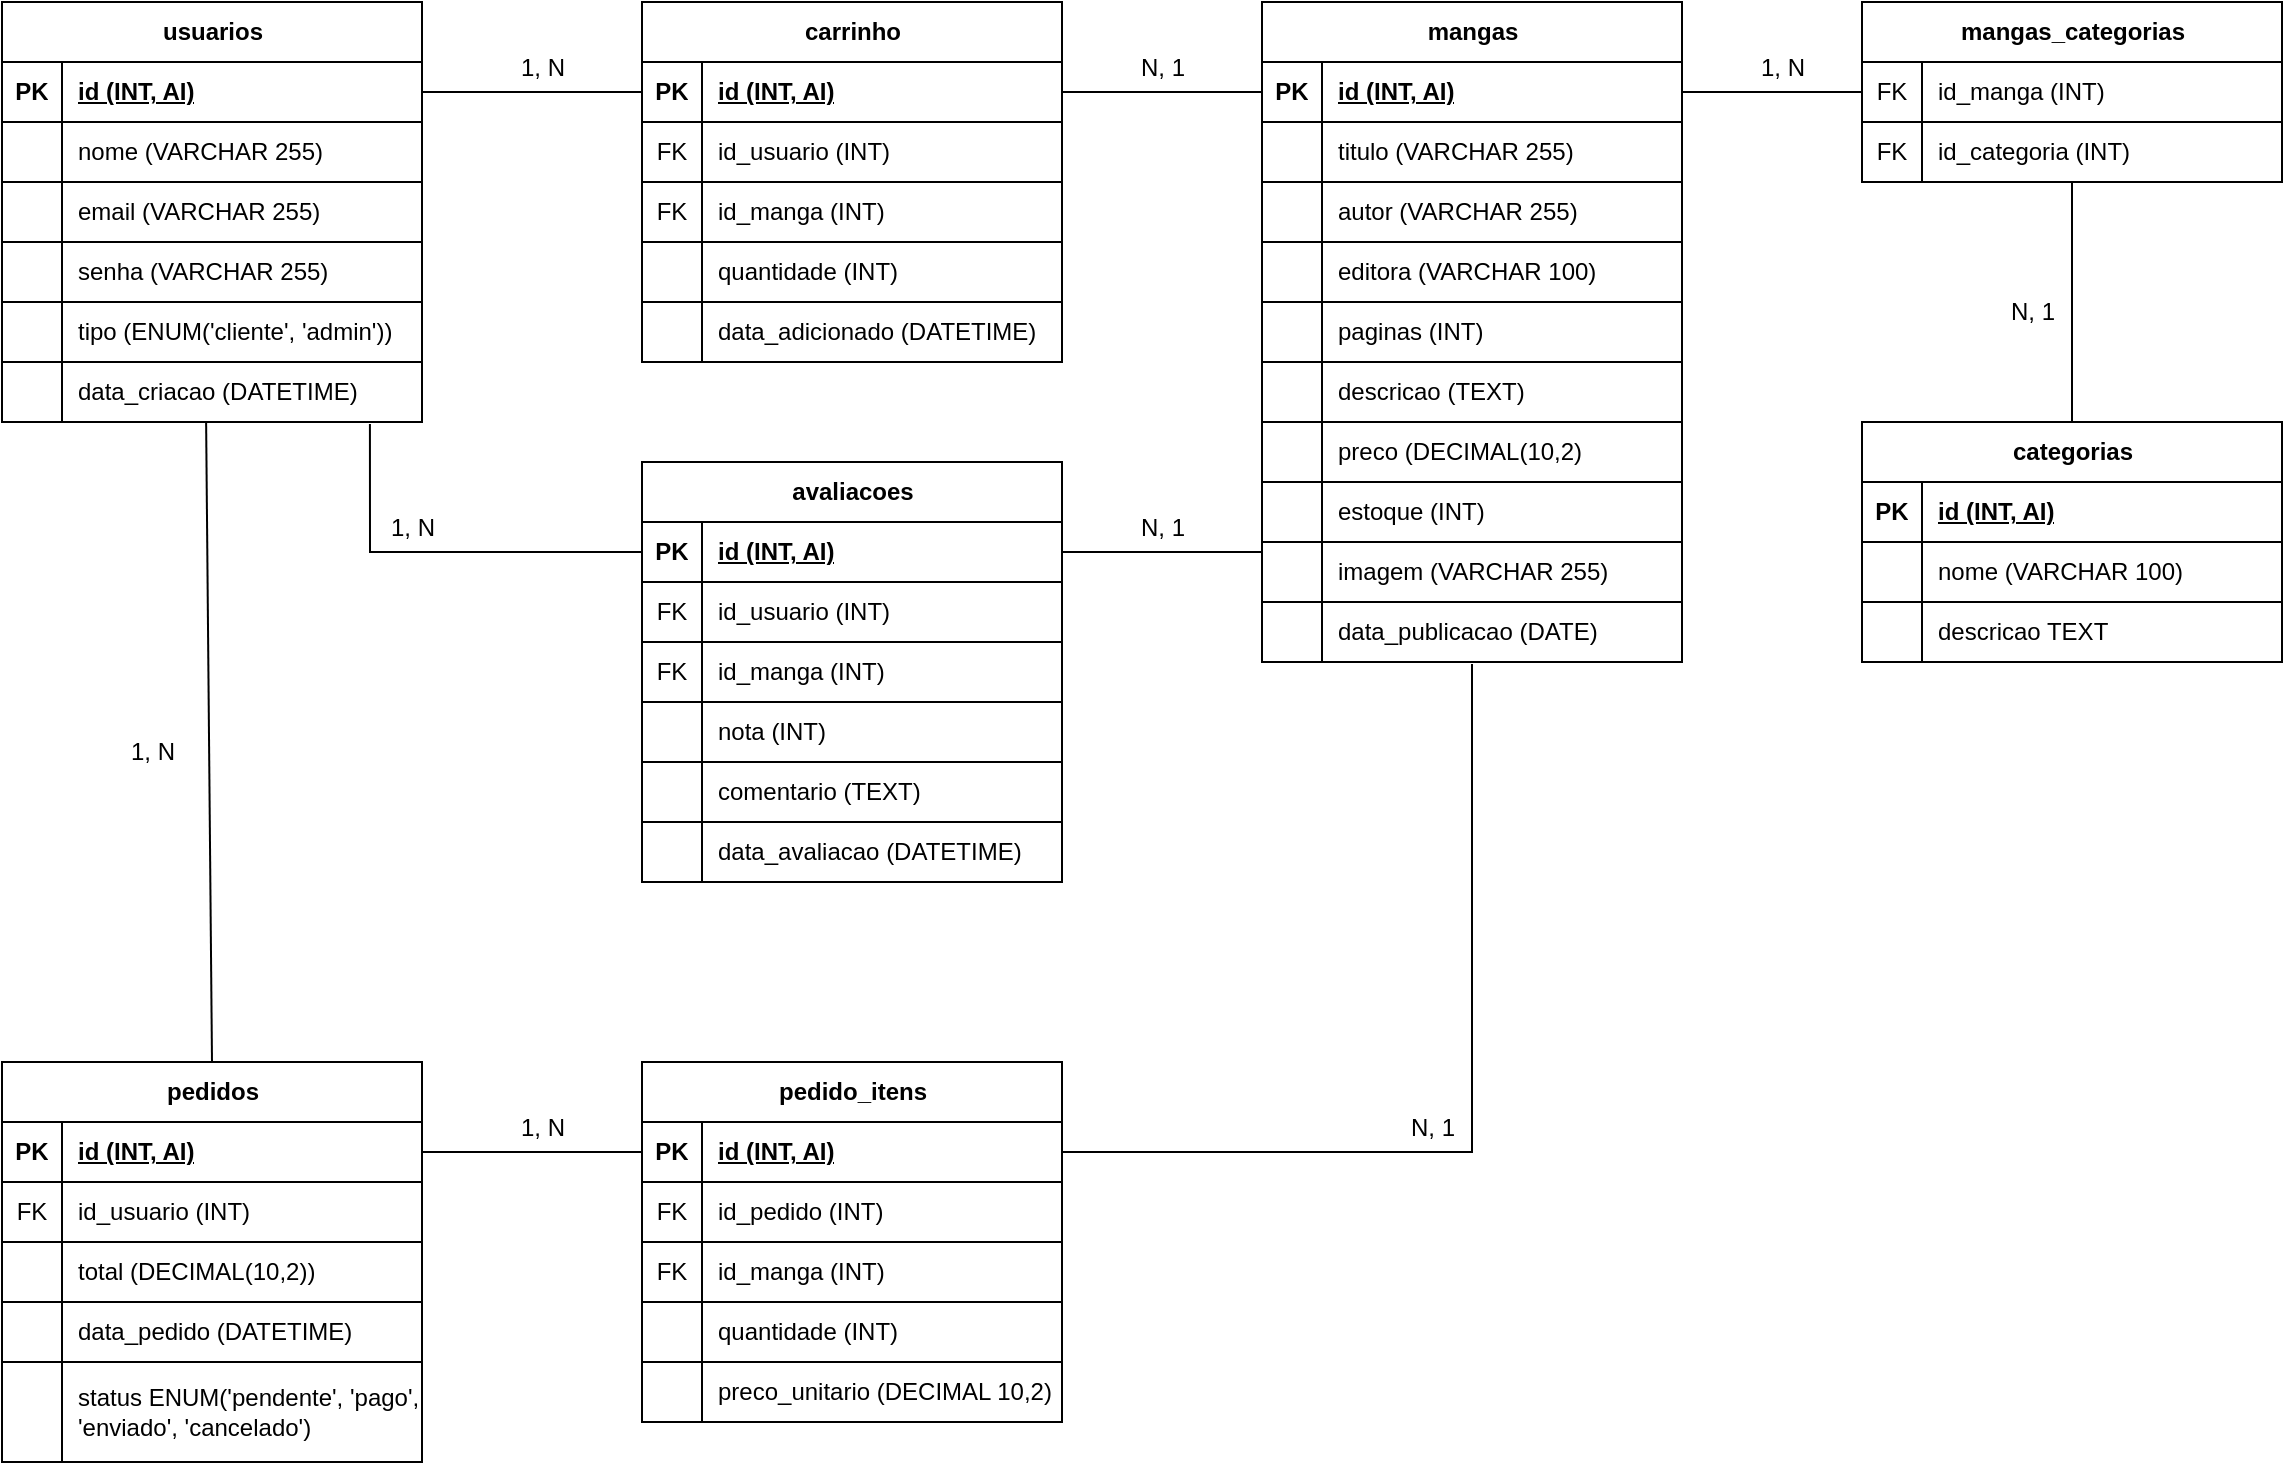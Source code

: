 <mxfile version="24.5.4" type="device">
  <diagram name="Página-1" id="VCzuLuCbFFRIWrmo0nE9">
    <mxGraphModel dx="1004" dy="1137" grid="1" gridSize="10" guides="1" tooltips="1" connect="1" arrows="1" fold="1" page="1" pageScale="1" pageWidth="827" pageHeight="1169" math="0" shadow="0">
      <root>
        <mxCell id="0" />
        <mxCell id="1" parent="0" />
        <mxCell id="wah_4Nqk9Om1n--Y-BlF-146" style="rounded=0;orthogonalLoop=1;jettySize=auto;html=1;exitX=1;exitY=0.5;exitDx=0;exitDy=0;entryX=0;entryY=0.5;entryDx=0;entryDy=0;strokeColor=default;endArrow=none;endFill=0;" edge="1" parent="1" source="wah_4Nqk9Om1n--Y-BlF-2" target="wah_4Nqk9Om1n--Y-BlF-53">
          <mxGeometry relative="1" as="geometry" />
        </mxCell>
        <mxCell id="wah_4Nqk9Om1n--Y-BlF-1" value="usuarios" style="shape=table;startSize=30;container=1;collapsible=1;childLayout=tableLayout;fixedRows=1;rowLines=1;fontStyle=1;align=center;resizeLast=1;html=1;columnLines=1;top=1;swimlaneLine=1;rounded=0;swimlaneFillColor=none;" vertex="1" parent="1">
          <mxGeometry x="50" y="110" width="210" height="210" as="geometry" />
        </mxCell>
        <mxCell id="wah_4Nqk9Om1n--Y-BlF-2" value="" style="shape=tableRow;horizontal=0;startSize=0;swimlaneHead=0;swimlaneBody=0;fillColor=none;collapsible=0;dropTarget=0;points=[[0,0.5],[1,0.5]];portConstraint=eastwest;top=0;left=0;right=0;bottom=1;" vertex="1" parent="wah_4Nqk9Om1n--Y-BlF-1">
          <mxGeometry y="30" width="210" height="30" as="geometry" />
        </mxCell>
        <mxCell id="wah_4Nqk9Om1n--Y-BlF-3" value="PK" style="shape=partialRectangle;connectable=0;fillColor=none;top=0;left=0;bottom=0;right=0;fontStyle=1;overflow=hidden;whiteSpace=wrap;html=1;" vertex="1" parent="wah_4Nqk9Om1n--Y-BlF-2">
          <mxGeometry width="30" height="30" as="geometry">
            <mxRectangle width="30" height="30" as="alternateBounds" />
          </mxGeometry>
        </mxCell>
        <mxCell id="wah_4Nqk9Om1n--Y-BlF-4" value="id (INT, AI)" style="shape=partialRectangle;connectable=0;fillColor=none;top=0;left=0;bottom=0;right=0;align=left;spacingLeft=6;fontStyle=5;overflow=hidden;whiteSpace=wrap;html=1;" vertex="1" parent="wah_4Nqk9Om1n--Y-BlF-2">
          <mxGeometry x="30" width="180" height="30" as="geometry">
            <mxRectangle width="180" height="30" as="alternateBounds" />
          </mxGeometry>
        </mxCell>
        <mxCell id="wah_4Nqk9Om1n--Y-BlF-5" value="" style="shape=tableRow;horizontal=0;startSize=0;swimlaneHead=0;swimlaneBody=0;fillColor=none;collapsible=0;dropTarget=0;points=[[0,0.5],[1,0.5]];portConstraint=eastwest;top=0;left=0;right=0;bottom=0;" vertex="1" parent="wah_4Nqk9Om1n--Y-BlF-1">
          <mxGeometry y="60" width="210" height="30" as="geometry" />
        </mxCell>
        <mxCell id="wah_4Nqk9Om1n--Y-BlF-6" value="" style="shape=partialRectangle;connectable=0;fillColor=none;top=0;left=0;bottom=0;right=0;editable=1;overflow=hidden;whiteSpace=wrap;html=1;" vertex="1" parent="wah_4Nqk9Om1n--Y-BlF-5">
          <mxGeometry width="30" height="30" as="geometry">
            <mxRectangle width="30" height="30" as="alternateBounds" />
          </mxGeometry>
        </mxCell>
        <mxCell id="wah_4Nqk9Om1n--Y-BlF-7" value="nome (VARCHAR 255)" style="shape=partialRectangle;connectable=0;fillColor=none;top=0;left=0;bottom=0;right=0;align=left;spacingLeft=6;overflow=hidden;whiteSpace=wrap;html=1;" vertex="1" parent="wah_4Nqk9Om1n--Y-BlF-5">
          <mxGeometry x="30" width="180" height="30" as="geometry">
            <mxRectangle width="180" height="30" as="alternateBounds" />
          </mxGeometry>
        </mxCell>
        <mxCell id="wah_4Nqk9Om1n--Y-BlF-8" value="" style="shape=tableRow;horizontal=0;startSize=0;swimlaneHead=0;swimlaneBody=0;fillColor=none;collapsible=0;dropTarget=0;points=[[0,0.5],[1,0.5]];portConstraint=eastwest;top=0;left=0;right=0;bottom=0;" vertex="1" parent="wah_4Nqk9Om1n--Y-BlF-1">
          <mxGeometry y="90" width="210" height="30" as="geometry" />
        </mxCell>
        <mxCell id="wah_4Nqk9Om1n--Y-BlF-9" value="" style="shape=partialRectangle;connectable=0;fillColor=none;top=0;left=0;bottom=0;right=0;editable=1;overflow=hidden;whiteSpace=wrap;html=1;" vertex="1" parent="wah_4Nqk9Om1n--Y-BlF-8">
          <mxGeometry width="30" height="30" as="geometry">
            <mxRectangle width="30" height="30" as="alternateBounds" />
          </mxGeometry>
        </mxCell>
        <mxCell id="wah_4Nqk9Om1n--Y-BlF-10" value="email (VARCHAR 255)" style="shape=partialRectangle;connectable=0;fillColor=none;top=0;left=0;bottom=0;right=0;align=left;spacingLeft=6;overflow=hidden;whiteSpace=wrap;html=1;" vertex="1" parent="wah_4Nqk9Om1n--Y-BlF-8">
          <mxGeometry x="30" width="180" height="30" as="geometry">
            <mxRectangle width="180" height="30" as="alternateBounds" />
          </mxGeometry>
        </mxCell>
        <mxCell id="wah_4Nqk9Om1n--Y-BlF-11" value="" style="shape=tableRow;horizontal=0;startSize=0;swimlaneHead=0;swimlaneBody=0;fillColor=none;collapsible=0;dropTarget=0;points=[[0,0.5],[1,0.5]];portConstraint=eastwest;top=0;left=0;right=0;bottom=0;" vertex="1" parent="wah_4Nqk9Om1n--Y-BlF-1">
          <mxGeometry y="120" width="210" height="30" as="geometry" />
        </mxCell>
        <mxCell id="wah_4Nqk9Om1n--Y-BlF-12" value="" style="shape=partialRectangle;connectable=0;fillColor=none;top=0;left=0;bottom=0;right=0;editable=1;overflow=hidden;whiteSpace=wrap;html=1;" vertex="1" parent="wah_4Nqk9Om1n--Y-BlF-11">
          <mxGeometry width="30" height="30" as="geometry">
            <mxRectangle width="30" height="30" as="alternateBounds" />
          </mxGeometry>
        </mxCell>
        <mxCell id="wah_4Nqk9Om1n--Y-BlF-13" value="senha (VARCHAR 255)" style="shape=partialRectangle;connectable=0;fillColor=none;top=0;left=0;bottom=0;right=0;align=left;spacingLeft=6;overflow=hidden;whiteSpace=wrap;html=1;" vertex="1" parent="wah_4Nqk9Om1n--Y-BlF-11">
          <mxGeometry x="30" width="180" height="30" as="geometry">
            <mxRectangle width="180" height="30" as="alternateBounds" />
          </mxGeometry>
        </mxCell>
        <mxCell id="wah_4Nqk9Om1n--Y-BlF-15" value="" style="shape=tableRow;horizontal=0;startSize=0;swimlaneHead=0;swimlaneBody=0;fillColor=none;collapsible=0;dropTarget=0;points=[[0,0.5],[1,0.5]];portConstraint=eastwest;top=0;left=0;right=0;bottom=0;" vertex="1" parent="wah_4Nqk9Om1n--Y-BlF-1">
          <mxGeometry y="150" width="210" height="30" as="geometry" />
        </mxCell>
        <mxCell id="wah_4Nqk9Om1n--Y-BlF-16" value="" style="shape=partialRectangle;connectable=0;fillColor=none;top=0;left=0;bottom=0;right=0;editable=1;overflow=hidden;whiteSpace=wrap;html=1;" vertex="1" parent="wah_4Nqk9Om1n--Y-BlF-15">
          <mxGeometry width="30" height="30" as="geometry">
            <mxRectangle width="30" height="30" as="alternateBounds" />
          </mxGeometry>
        </mxCell>
        <mxCell id="wah_4Nqk9Om1n--Y-BlF-17" value="tipo (ENUM(&#39;cliente&#39;, &#39;admin&#39;))" style="shape=partialRectangle;connectable=0;fillColor=none;top=0;left=0;bottom=0;right=0;align=left;spacingLeft=6;overflow=hidden;whiteSpace=wrap;html=1;" vertex="1" parent="wah_4Nqk9Om1n--Y-BlF-15">
          <mxGeometry x="30" width="180" height="30" as="geometry">
            <mxRectangle width="180" height="30" as="alternateBounds" />
          </mxGeometry>
        </mxCell>
        <mxCell id="wah_4Nqk9Om1n--Y-BlF-18" value="" style="shape=tableRow;horizontal=0;startSize=0;swimlaneHead=0;swimlaneBody=0;fillColor=none;collapsible=0;dropTarget=0;points=[[0,0.5],[1,0.5]];portConstraint=eastwest;top=0;left=0;right=0;bottom=0;" vertex="1" parent="wah_4Nqk9Om1n--Y-BlF-1">
          <mxGeometry y="180" width="210" height="30" as="geometry" />
        </mxCell>
        <mxCell id="wah_4Nqk9Om1n--Y-BlF-19" value="" style="shape=partialRectangle;connectable=0;fillColor=none;top=0;left=0;bottom=0;right=0;editable=1;overflow=hidden;whiteSpace=wrap;html=1;" vertex="1" parent="wah_4Nqk9Om1n--Y-BlF-18">
          <mxGeometry width="30" height="30" as="geometry">
            <mxRectangle width="30" height="30" as="alternateBounds" />
          </mxGeometry>
        </mxCell>
        <mxCell id="wah_4Nqk9Om1n--Y-BlF-20" value="data_criacao (DATETIME)" style="shape=partialRectangle;connectable=0;fillColor=none;top=0;left=0;bottom=0;right=0;align=left;spacingLeft=6;overflow=hidden;whiteSpace=wrap;html=1;" vertex="1" parent="wah_4Nqk9Om1n--Y-BlF-18">
          <mxGeometry x="30" width="180" height="30" as="geometry">
            <mxRectangle width="180" height="30" as="alternateBounds" />
          </mxGeometry>
        </mxCell>
        <mxCell id="wah_4Nqk9Om1n--Y-BlF-21" value="mangas" style="shape=table;startSize=30;container=1;collapsible=1;childLayout=tableLayout;fixedRows=1;rowLines=1;fontStyle=1;align=center;resizeLast=1;html=1;columnLines=1;top=1;swimlaneLine=1;rounded=0;" vertex="1" parent="1">
          <mxGeometry x="680" y="110" width="210" height="330" as="geometry" />
        </mxCell>
        <mxCell id="wah_4Nqk9Om1n--Y-BlF-22" value="" style="shape=tableRow;horizontal=0;startSize=0;swimlaneHead=0;swimlaneBody=0;fillColor=none;collapsible=0;dropTarget=0;points=[[0,0.5],[1,0.5]];portConstraint=eastwest;top=0;left=0;right=0;bottom=1;" vertex="1" parent="wah_4Nqk9Om1n--Y-BlF-21">
          <mxGeometry y="30" width="210" height="30" as="geometry" />
        </mxCell>
        <mxCell id="wah_4Nqk9Om1n--Y-BlF-23" value="PK" style="shape=partialRectangle;connectable=0;fillColor=none;top=0;left=0;bottom=0;right=0;fontStyle=1;overflow=hidden;whiteSpace=wrap;html=1;" vertex="1" parent="wah_4Nqk9Om1n--Y-BlF-22">
          <mxGeometry width="30" height="30" as="geometry">
            <mxRectangle width="30" height="30" as="alternateBounds" />
          </mxGeometry>
        </mxCell>
        <mxCell id="wah_4Nqk9Om1n--Y-BlF-24" value="id (INT, AI)" style="shape=partialRectangle;connectable=0;fillColor=none;top=0;left=0;bottom=0;right=0;align=left;spacingLeft=6;fontStyle=5;overflow=hidden;whiteSpace=wrap;html=1;" vertex="1" parent="wah_4Nqk9Om1n--Y-BlF-22">
          <mxGeometry x="30" width="180" height="30" as="geometry">
            <mxRectangle width="180" height="30" as="alternateBounds" />
          </mxGeometry>
        </mxCell>
        <mxCell id="wah_4Nqk9Om1n--Y-BlF-25" value="" style="shape=tableRow;horizontal=0;startSize=0;swimlaneHead=0;swimlaneBody=0;fillColor=none;collapsible=0;dropTarget=0;points=[[0,0.5],[1,0.5]];portConstraint=eastwest;top=0;left=0;right=0;bottom=0;" vertex="1" parent="wah_4Nqk9Om1n--Y-BlF-21">
          <mxGeometry y="60" width="210" height="30" as="geometry" />
        </mxCell>
        <mxCell id="wah_4Nqk9Om1n--Y-BlF-26" value="" style="shape=partialRectangle;connectable=0;fillColor=none;top=0;left=0;bottom=0;right=0;editable=1;overflow=hidden;whiteSpace=wrap;html=1;" vertex="1" parent="wah_4Nqk9Om1n--Y-BlF-25">
          <mxGeometry width="30" height="30" as="geometry">
            <mxRectangle width="30" height="30" as="alternateBounds" />
          </mxGeometry>
        </mxCell>
        <mxCell id="wah_4Nqk9Om1n--Y-BlF-27" value="titulo (VARCHAR 255)" style="shape=partialRectangle;connectable=0;fillColor=none;top=0;left=0;bottom=0;right=0;align=left;spacingLeft=6;overflow=hidden;whiteSpace=wrap;html=1;" vertex="1" parent="wah_4Nqk9Om1n--Y-BlF-25">
          <mxGeometry x="30" width="180" height="30" as="geometry">
            <mxRectangle width="180" height="30" as="alternateBounds" />
          </mxGeometry>
        </mxCell>
        <mxCell id="wah_4Nqk9Om1n--Y-BlF-28" value="" style="shape=tableRow;horizontal=0;startSize=0;swimlaneHead=0;swimlaneBody=0;fillColor=none;collapsible=0;dropTarget=0;points=[[0,0.5],[1,0.5]];portConstraint=eastwest;top=0;left=0;right=0;bottom=0;" vertex="1" parent="wah_4Nqk9Om1n--Y-BlF-21">
          <mxGeometry y="90" width="210" height="30" as="geometry" />
        </mxCell>
        <mxCell id="wah_4Nqk9Om1n--Y-BlF-29" value="" style="shape=partialRectangle;connectable=0;fillColor=none;top=0;left=0;bottom=0;right=0;editable=1;overflow=hidden;whiteSpace=wrap;html=1;" vertex="1" parent="wah_4Nqk9Om1n--Y-BlF-28">
          <mxGeometry width="30" height="30" as="geometry">
            <mxRectangle width="30" height="30" as="alternateBounds" />
          </mxGeometry>
        </mxCell>
        <mxCell id="wah_4Nqk9Om1n--Y-BlF-30" value="autor (VARCHAR 255)" style="shape=partialRectangle;connectable=0;fillColor=none;top=0;left=0;bottom=0;right=0;align=left;spacingLeft=6;overflow=hidden;whiteSpace=wrap;html=1;" vertex="1" parent="wah_4Nqk9Om1n--Y-BlF-28">
          <mxGeometry x="30" width="180" height="30" as="geometry">
            <mxRectangle width="180" height="30" as="alternateBounds" />
          </mxGeometry>
        </mxCell>
        <mxCell id="wah_4Nqk9Om1n--Y-BlF-31" value="" style="shape=tableRow;horizontal=0;startSize=0;swimlaneHead=0;swimlaneBody=0;fillColor=none;collapsible=0;dropTarget=0;points=[[0,0.5],[1,0.5]];portConstraint=eastwest;top=0;left=0;right=0;bottom=0;" vertex="1" parent="wah_4Nqk9Om1n--Y-BlF-21">
          <mxGeometry y="120" width="210" height="30" as="geometry" />
        </mxCell>
        <mxCell id="wah_4Nqk9Om1n--Y-BlF-32" value="" style="shape=partialRectangle;connectable=0;fillColor=none;top=0;left=0;bottom=0;right=0;editable=1;overflow=hidden;whiteSpace=wrap;html=1;" vertex="1" parent="wah_4Nqk9Om1n--Y-BlF-31">
          <mxGeometry width="30" height="30" as="geometry">
            <mxRectangle width="30" height="30" as="alternateBounds" />
          </mxGeometry>
        </mxCell>
        <mxCell id="wah_4Nqk9Om1n--Y-BlF-33" value="editora (VARCHAR 100)" style="shape=partialRectangle;connectable=0;fillColor=none;top=0;left=0;bottom=0;right=0;align=left;spacingLeft=6;overflow=hidden;whiteSpace=wrap;html=1;" vertex="1" parent="wah_4Nqk9Om1n--Y-BlF-31">
          <mxGeometry x="30" width="180" height="30" as="geometry">
            <mxRectangle width="180" height="30" as="alternateBounds" />
          </mxGeometry>
        </mxCell>
        <mxCell id="wah_4Nqk9Om1n--Y-BlF-49" value="" style="shape=tableRow;horizontal=0;startSize=0;swimlaneHead=0;swimlaneBody=0;fillColor=none;collapsible=0;dropTarget=0;points=[[0,0.5],[1,0.5]];portConstraint=eastwest;top=0;left=0;right=0;bottom=0;" vertex="1" parent="wah_4Nqk9Om1n--Y-BlF-21">
          <mxGeometry y="150" width="210" height="30" as="geometry" />
        </mxCell>
        <mxCell id="wah_4Nqk9Om1n--Y-BlF-50" value="" style="shape=partialRectangle;connectable=0;fillColor=none;top=0;left=0;bottom=0;right=0;editable=1;overflow=hidden;whiteSpace=wrap;html=1;" vertex="1" parent="wah_4Nqk9Om1n--Y-BlF-49">
          <mxGeometry width="30" height="30" as="geometry">
            <mxRectangle width="30" height="30" as="alternateBounds" />
          </mxGeometry>
        </mxCell>
        <mxCell id="wah_4Nqk9Om1n--Y-BlF-51" value="paginas (INT)" style="shape=partialRectangle;connectable=0;fillColor=none;top=0;left=0;bottom=0;right=0;align=left;spacingLeft=6;overflow=hidden;whiteSpace=wrap;html=1;" vertex="1" parent="wah_4Nqk9Om1n--Y-BlF-49">
          <mxGeometry x="30" width="180" height="30" as="geometry">
            <mxRectangle width="180" height="30" as="alternateBounds" />
          </mxGeometry>
        </mxCell>
        <mxCell id="wah_4Nqk9Om1n--Y-BlF-34" value="" style="shape=tableRow;horizontal=0;startSize=0;swimlaneHead=0;swimlaneBody=0;fillColor=none;collapsible=0;dropTarget=0;points=[[0,0.5],[1,0.5]];portConstraint=eastwest;top=0;left=0;right=0;bottom=0;" vertex="1" parent="wah_4Nqk9Om1n--Y-BlF-21">
          <mxGeometry y="180" width="210" height="30" as="geometry" />
        </mxCell>
        <mxCell id="wah_4Nqk9Om1n--Y-BlF-35" value="" style="shape=partialRectangle;connectable=0;fillColor=none;top=0;left=0;bottom=0;right=0;editable=1;overflow=hidden;whiteSpace=wrap;html=1;" vertex="1" parent="wah_4Nqk9Om1n--Y-BlF-34">
          <mxGeometry width="30" height="30" as="geometry">
            <mxRectangle width="30" height="30" as="alternateBounds" />
          </mxGeometry>
        </mxCell>
        <mxCell id="wah_4Nqk9Om1n--Y-BlF-36" value="descricao (TEXT)" style="shape=partialRectangle;connectable=0;fillColor=none;top=0;left=0;bottom=0;right=0;align=left;spacingLeft=6;overflow=hidden;whiteSpace=wrap;html=1;" vertex="1" parent="wah_4Nqk9Om1n--Y-BlF-34">
          <mxGeometry x="30" width="180" height="30" as="geometry">
            <mxRectangle width="180" height="30" as="alternateBounds" />
          </mxGeometry>
        </mxCell>
        <mxCell id="wah_4Nqk9Om1n--Y-BlF-37" value="" style="shape=tableRow;horizontal=0;startSize=0;swimlaneHead=0;swimlaneBody=0;fillColor=none;collapsible=0;dropTarget=0;points=[[0,0.5],[1,0.5]];portConstraint=eastwest;top=0;left=0;right=0;bottom=0;" vertex="1" parent="wah_4Nqk9Om1n--Y-BlF-21">
          <mxGeometry y="210" width="210" height="30" as="geometry" />
        </mxCell>
        <mxCell id="wah_4Nqk9Om1n--Y-BlF-38" value="" style="shape=partialRectangle;connectable=0;fillColor=none;top=0;left=0;bottom=0;right=0;editable=1;overflow=hidden;whiteSpace=wrap;html=1;" vertex="1" parent="wah_4Nqk9Om1n--Y-BlF-37">
          <mxGeometry width="30" height="30" as="geometry">
            <mxRectangle width="30" height="30" as="alternateBounds" />
          </mxGeometry>
        </mxCell>
        <mxCell id="wah_4Nqk9Om1n--Y-BlF-39" value="preco (DECIMAL(10,2)" style="shape=partialRectangle;connectable=0;fillColor=none;top=0;left=0;bottom=0;right=0;align=left;spacingLeft=6;overflow=hidden;whiteSpace=wrap;html=1;" vertex="1" parent="wah_4Nqk9Om1n--Y-BlF-37">
          <mxGeometry x="30" width="180" height="30" as="geometry">
            <mxRectangle width="180" height="30" as="alternateBounds" />
          </mxGeometry>
        </mxCell>
        <mxCell id="wah_4Nqk9Om1n--Y-BlF-40" value="" style="shape=tableRow;horizontal=0;startSize=0;swimlaneHead=0;swimlaneBody=0;fillColor=none;collapsible=0;dropTarget=0;points=[[0,0.5],[1,0.5]];portConstraint=eastwest;top=0;left=0;right=0;bottom=0;" vertex="1" parent="wah_4Nqk9Om1n--Y-BlF-21">
          <mxGeometry y="240" width="210" height="30" as="geometry" />
        </mxCell>
        <mxCell id="wah_4Nqk9Om1n--Y-BlF-41" value="" style="shape=partialRectangle;connectable=0;fillColor=none;top=0;left=0;bottom=0;right=0;editable=1;overflow=hidden;whiteSpace=wrap;html=1;" vertex="1" parent="wah_4Nqk9Om1n--Y-BlF-40">
          <mxGeometry width="30" height="30" as="geometry">
            <mxRectangle width="30" height="30" as="alternateBounds" />
          </mxGeometry>
        </mxCell>
        <mxCell id="wah_4Nqk9Om1n--Y-BlF-42" value="estoque (INT)" style="shape=partialRectangle;connectable=0;fillColor=none;top=0;left=0;bottom=0;right=0;align=left;spacingLeft=6;overflow=hidden;whiteSpace=wrap;html=1;" vertex="1" parent="wah_4Nqk9Om1n--Y-BlF-40">
          <mxGeometry x="30" width="180" height="30" as="geometry">
            <mxRectangle width="180" height="30" as="alternateBounds" />
          </mxGeometry>
        </mxCell>
        <mxCell id="wah_4Nqk9Om1n--Y-BlF-43" value="" style="shape=tableRow;horizontal=0;startSize=0;swimlaneHead=0;swimlaneBody=0;fillColor=none;collapsible=0;dropTarget=0;points=[[0,0.5],[1,0.5]];portConstraint=eastwest;top=0;left=0;right=0;bottom=0;" vertex="1" parent="wah_4Nqk9Om1n--Y-BlF-21">
          <mxGeometry y="270" width="210" height="30" as="geometry" />
        </mxCell>
        <mxCell id="wah_4Nqk9Om1n--Y-BlF-44" value="" style="shape=partialRectangle;connectable=0;fillColor=none;top=0;left=0;bottom=0;right=0;editable=1;overflow=hidden;whiteSpace=wrap;html=1;" vertex="1" parent="wah_4Nqk9Om1n--Y-BlF-43">
          <mxGeometry width="30" height="30" as="geometry">
            <mxRectangle width="30" height="30" as="alternateBounds" />
          </mxGeometry>
        </mxCell>
        <mxCell id="wah_4Nqk9Om1n--Y-BlF-45" value="imagem (VARCHAR 255)" style="shape=partialRectangle;connectable=0;fillColor=none;top=0;left=0;bottom=0;right=0;align=left;spacingLeft=6;overflow=hidden;whiteSpace=wrap;html=1;" vertex="1" parent="wah_4Nqk9Om1n--Y-BlF-43">
          <mxGeometry x="30" width="180" height="30" as="geometry">
            <mxRectangle width="180" height="30" as="alternateBounds" />
          </mxGeometry>
        </mxCell>
        <mxCell id="wah_4Nqk9Om1n--Y-BlF-46" value="" style="shape=tableRow;horizontal=0;startSize=0;swimlaneHead=0;swimlaneBody=0;fillColor=none;collapsible=0;dropTarget=0;points=[[0,0.5],[1,0.5]];portConstraint=eastwest;top=0;left=0;right=0;bottom=0;" vertex="1" parent="wah_4Nqk9Om1n--Y-BlF-21">
          <mxGeometry y="300" width="210" height="30" as="geometry" />
        </mxCell>
        <mxCell id="wah_4Nqk9Om1n--Y-BlF-47" value="" style="shape=partialRectangle;connectable=0;fillColor=none;top=0;left=0;bottom=0;right=0;editable=1;overflow=hidden;whiteSpace=wrap;html=1;" vertex="1" parent="wah_4Nqk9Om1n--Y-BlF-46">
          <mxGeometry width="30" height="30" as="geometry">
            <mxRectangle width="30" height="30" as="alternateBounds" />
          </mxGeometry>
        </mxCell>
        <mxCell id="wah_4Nqk9Om1n--Y-BlF-48" value="data_publicacao (DATE)" style="shape=partialRectangle;connectable=0;fillColor=none;top=0;left=0;bottom=0;right=0;align=left;spacingLeft=6;overflow=hidden;whiteSpace=wrap;html=1;" vertex="1" parent="wah_4Nqk9Om1n--Y-BlF-46">
          <mxGeometry x="30" width="180" height="30" as="geometry">
            <mxRectangle width="180" height="30" as="alternateBounds" />
          </mxGeometry>
        </mxCell>
        <mxCell id="wah_4Nqk9Om1n--Y-BlF-52" value="carrinho" style="shape=table;startSize=30;container=1;collapsible=1;childLayout=tableLayout;fixedRows=1;rowLines=1;fontStyle=1;align=center;resizeLast=1;html=1;columnLines=1;top=1;swimlaneLine=1;rounded=0;" vertex="1" parent="1">
          <mxGeometry x="370" y="110" width="210" height="180" as="geometry" />
        </mxCell>
        <mxCell id="wah_4Nqk9Om1n--Y-BlF-53" value="" style="shape=tableRow;horizontal=0;startSize=0;swimlaneHead=0;swimlaneBody=0;fillColor=none;collapsible=0;dropTarget=0;points=[[0,0.5],[1,0.5]];portConstraint=eastwest;top=0;left=0;right=0;bottom=1;" vertex="1" parent="wah_4Nqk9Om1n--Y-BlF-52">
          <mxGeometry y="30" width="210" height="30" as="geometry" />
        </mxCell>
        <mxCell id="wah_4Nqk9Om1n--Y-BlF-54" value="PK" style="shape=partialRectangle;connectable=0;fillColor=none;top=0;left=0;bottom=0;right=0;fontStyle=1;overflow=hidden;whiteSpace=wrap;html=1;" vertex="1" parent="wah_4Nqk9Om1n--Y-BlF-53">
          <mxGeometry width="30" height="30" as="geometry">
            <mxRectangle width="30" height="30" as="alternateBounds" />
          </mxGeometry>
        </mxCell>
        <mxCell id="wah_4Nqk9Om1n--Y-BlF-55" value="id (INT, AI)" style="shape=partialRectangle;connectable=0;fillColor=none;top=0;left=0;bottom=0;right=0;align=left;spacingLeft=6;fontStyle=5;overflow=hidden;whiteSpace=wrap;html=1;" vertex="1" parent="wah_4Nqk9Om1n--Y-BlF-53">
          <mxGeometry x="30" width="180" height="30" as="geometry">
            <mxRectangle width="180" height="30" as="alternateBounds" />
          </mxGeometry>
        </mxCell>
        <mxCell id="wah_4Nqk9Om1n--Y-BlF-56" value="" style="shape=tableRow;horizontal=0;startSize=0;swimlaneHead=0;swimlaneBody=0;fillColor=none;collapsible=0;dropTarget=0;points=[[0,0.5],[1,0.5]];portConstraint=eastwest;top=0;left=0;right=0;bottom=0;" vertex="1" parent="wah_4Nqk9Om1n--Y-BlF-52">
          <mxGeometry y="60" width="210" height="30" as="geometry" />
        </mxCell>
        <mxCell id="wah_4Nqk9Om1n--Y-BlF-57" value="FK" style="shape=partialRectangle;connectable=0;fillColor=none;top=0;left=0;bottom=0;right=0;editable=1;overflow=hidden;whiteSpace=wrap;html=1;" vertex="1" parent="wah_4Nqk9Om1n--Y-BlF-56">
          <mxGeometry width="30" height="30" as="geometry">
            <mxRectangle width="30" height="30" as="alternateBounds" />
          </mxGeometry>
        </mxCell>
        <mxCell id="wah_4Nqk9Om1n--Y-BlF-58" value="id_usuario (INT)" style="shape=partialRectangle;connectable=0;fillColor=none;top=0;left=0;bottom=0;right=0;align=left;spacingLeft=6;overflow=hidden;whiteSpace=wrap;html=1;" vertex="1" parent="wah_4Nqk9Om1n--Y-BlF-56">
          <mxGeometry x="30" width="180" height="30" as="geometry">
            <mxRectangle width="180" height="30" as="alternateBounds" />
          </mxGeometry>
        </mxCell>
        <mxCell id="wah_4Nqk9Om1n--Y-BlF-59" value="" style="shape=tableRow;horizontal=0;startSize=0;swimlaneHead=0;swimlaneBody=0;fillColor=none;collapsible=0;dropTarget=0;points=[[0,0.5],[1,0.5]];portConstraint=eastwest;top=0;left=0;right=0;bottom=0;" vertex="1" parent="wah_4Nqk9Om1n--Y-BlF-52">
          <mxGeometry y="90" width="210" height="30" as="geometry" />
        </mxCell>
        <mxCell id="wah_4Nqk9Om1n--Y-BlF-60" value="FK" style="shape=partialRectangle;connectable=0;fillColor=none;top=0;left=0;bottom=0;right=0;editable=1;overflow=hidden;whiteSpace=wrap;html=1;" vertex="1" parent="wah_4Nqk9Om1n--Y-BlF-59">
          <mxGeometry width="30" height="30" as="geometry">
            <mxRectangle width="30" height="30" as="alternateBounds" />
          </mxGeometry>
        </mxCell>
        <mxCell id="wah_4Nqk9Om1n--Y-BlF-61" value="id_manga (INT)" style="shape=partialRectangle;connectable=0;fillColor=none;top=0;left=0;bottom=0;right=0;align=left;spacingLeft=6;overflow=hidden;whiteSpace=wrap;html=1;" vertex="1" parent="wah_4Nqk9Om1n--Y-BlF-59">
          <mxGeometry x="30" width="180" height="30" as="geometry">
            <mxRectangle width="180" height="30" as="alternateBounds" />
          </mxGeometry>
        </mxCell>
        <mxCell id="wah_4Nqk9Om1n--Y-BlF-62" value="" style="shape=tableRow;horizontal=0;startSize=0;swimlaneHead=0;swimlaneBody=0;fillColor=none;collapsible=0;dropTarget=0;points=[[0,0.5],[1,0.5]];portConstraint=eastwest;top=0;left=0;right=0;bottom=0;" vertex="1" parent="wah_4Nqk9Om1n--Y-BlF-52">
          <mxGeometry y="120" width="210" height="30" as="geometry" />
        </mxCell>
        <mxCell id="wah_4Nqk9Om1n--Y-BlF-63" value="" style="shape=partialRectangle;connectable=0;fillColor=none;top=0;left=0;bottom=0;right=0;editable=1;overflow=hidden;whiteSpace=wrap;html=1;" vertex="1" parent="wah_4Nqk9Om1n--Y-BlF-62">
          <mxGeometry width="30" height="30" as="geometry">
            <mxRectangle width="30" height="30" as="alternateBounds" />
          </mxGeometry>
        </mxCell>
        <mxCell id="wah_4Nqk9Om1n--Y-BlF-64" value="quantidade (INT)" style="shape=partialRectangle;connectable=0;fillColor=none;top=0;left=0;bottom=0;right=0;align=left;spacingLeft=6;overflow=hidden;whiteSpace=wrap;html=1;" vertex="1" parent="wah_4Nqk9Om1n--Y-BlF-62">
          <mxGeometry x="30" width="180" height="30" as="geometry">
            <mxRectangle width="180" height="30" as="alternateBounds" />
          </mxGeometry>
        </mxCell>
        <mxCell id="wah_4Nqk9Om1n--Y-BlF-165" value="" style="shape=tableRow;horizontal=0;startSize=0;swimlaneHead=0;swimlaneBody=0;fillColor=none;collapsible=0;dropTarget=0;points=[[0,0.5],[1,0.5]];portConstraint=eastwest;top=0;left=0;right=0;bottom=0;" vertex="1" parent="wah_4Nqk9Om1n--Y-BlF-52">
          <mxGeometry y="150" width="210" height="30" as="geometry" />
        </mxCell>
        <mxCell id="wah_4Nqk9Om1n--Y-BlF-166" value="" style="shape=partialRectangle;connectable=0;fillColor=none;top=0;left=0;bottom=0;right=0;editable=1;overflow=hidden;whiteSpace=wrap;html=1;" vertex="1" parent="wah_4Nqk9Om1n--Y-BlF-165">
          <mxGeometry width="30" height="30" as="geometry">
            <mxRectangle width="30" height="30" as="alternateBounds" />
          </mxGeometry>
        </mxCell>
        <mxCell id="wah_4Nqk9Om1n--Y-BlF-167" value="data_adicionado (DATETIME)" style="shape=partialRectangle;connectable=0;fillColor=none;top=0;left=0;bottom=0;right=0;align=left;spacingLeft=6;overflow=hidden;whiteSpace=wrap;html=1;" vertex="1" parent="wah_4Nqk9Om1n--Y-BlF-165">
          <mxGeometry x="30" width="180" height="30" as="geometry">
            <mxRectangle width="180" height="30" as="alternateBounds" />
          </mxGeometry>
        </mxCell>
        <mxCell id="wah_4Nqk9Om1n--Y-BlF-71" value="pedidos" style="shape=table;startSize=30;container=1;collapsible=1;childLayout=tableLayout;fixedRows=1;rowLines=1;fontStyle=1;align=center;resizeLast=1;html=1;columnLines=1;top=1;swimlaneLine=1;rounded=0;" vertex="1" parent="1">
          <mxGeometry x="50" y="640" width="210" height="200" as="geometry" />
        </mxCell>
        <mxCell id="wah_4Nqk9Om1n--Y-BlF-72" value="" style="shape=tableRow;horizontal=0;startSize=0;swimlaneHead=0;swimlaneBody=0;fillColor=none;collapsible=0;dropTarget=0;points=[[0,0.5],[1,0.5]];portConstraint=eastwest;top=0;left=0;right=0;bottom=1;" vertex="1" parent="wah_4Nqk9Om1n--Y-BlF-71">
          <mxGeometry y="30" width="210" height="30" as="geometry" />
        </mxCell>
        <mxCell id="wah_4Nqk9Om1n--Y-BlF-73" value="PK" style="shape=partialRectangle;connectable=0;fillColor=none;top=0;left=0;bottom=0;right=0;fontStyle=1;overflow=hidden;whiteSpace=wrap;html=1;" vertex="1" parent="wah_4Nqk9Om1n--Y-BlF-72">
          <mxGeometry width="30" height="30" as="geometry">
            <mxRectangle width="30" height="30" as="alternateBounds" />
          </mxGeometry>
        </mxCell>
        <mxCell id="wah_4Nqk9Om1n--Y-BlF-74" value="id (INT, AI)" style="shape=partialRectangle;connectable=0;fillColor=none;top=0;left=0;bottom=0;right=0;align=left;spacingLeft=6;fontStyle=5;overflow=hidden;whiteSpace=wrap;html=1;" vertex="1" parent="wah_4Nqk9Om1n--Y-BlF-72">
          <mxGeometry x="30" width="180" height="30" as="geometry">
            <mxRectangle width="180" height="30" as="alternateBounds" />
          </mxGeometry>
        </mxCell>
        <mxCell id="wah_4Nqk9Om1n--Y-BlF-75" value="" style="shape=tableRow;horizontal=0;startSize=0;swimlaneHead=0;swimlaneBody=0;fillColor=none;collapsible=0;dropTarget=0;points=[[0,0.5],[1,0.5]];portConstraint=eastwest;top=0;left=0;right=0;bottom=0;" vertex="1" parent="wah_4Nqk9Om1n--Y-BlF-71">
          <mxGeometry y="60" width="210" height="30" as="geometry" />
        </mxCell>
        <mxCell id="wah_4Nqk9Om1n--Y-BlF-76" value="FK" style="shape=partialRectangle;connectable=0;fillColor=none;top=0;left=0;bottom=0;right=0;editable=1;overflow=hidden;whiteSpace=wrap;html=1;" vertex="1" parent="wah_4Nqk9Om1n--Y-BlF-75">
          <mxGeometry width="30" height="30" as="geometry">
            <mxRectangle width="30" height="30" as="alternateBounds" />
          </mxGeometry>
        </mxCell>
        <mxCell id="wah_4Nqk9Om1n--Y-BlF-77" value="id_usuario (INT)" style="shape=partialRectangle;connectable=0;fillColor=none;top=0;left=0;bottom=0;right=0;align=left;spacingLeft=6;overflow=hidden;whiteSpace=wrap;html=1;" vertex="1" parent="wah_4Nqk9Om1n--Y-BlF-75">
          <mxGeometry x="30" width="180" height="30" as="geometry">
            <mxRectangle width="180" height="30" as="alternateBounds" />
          </mxGeometry>
        </mxCell>
        <mxCell id="wah_4Nqk9Om1n--Y-BlF-168" value="" style="shape=tableRow;horizontal=0;startSize=0;swimlaneHead=0;swimlaneBody=0;fillColor=none;collapsible=0;dropTarget=0;points=[[0,0.5],[1,0.5]];portConstraint=eastwest;top=0;left=0;right=0;bottom=0;" vertex="1" parent="wah_4Nqk9Om1n--Y-BlF-71">
          <mxGeometry y="90" width="210" height="30" as="geometry" />
        </mxCell>
        <mxCell id="wah_4Nqk9Om1n--Y-BlF-169" value="" style="shape=partialRectangle;connectable=0;fillColor=none;top=0;left=0;bottom=0;right=0;editable=1;overflow=hidden;whiteSpace=wrap;html=1;" vertex="1" parent="wah_4Nqk9Om1n--Y-BlF-168">
          <mxGeometry width="30" height="30" as="geometry">
            <mxRectangle width="30" height="30" as="alternateBounds" />
          </mxGeometry>
        </mxCell>
        <mxCell id="wah_4Nqk9Om1n--Y-BlF-170" value="total (DECIMAL(10,2))" style="shape=partialRectangle;connectable=0;fillColor=none;top=0;left=0;bottom=0;right=0;align=left;spacingLeft=6;overflow=hidden;whiteSpace=wrap;html=1;" vertex="1" parent="wah_4Nqk9Om1n--Y-BlF-168">
          <mxGeometry x="30" width="180" height="30" as="geometry">
            <mxRectangle width="180" height="30" as="alternateBounds" />
          </mxGeometry>
        </mxCell>
        <mxCell id="wah_4Nqk9Om1n--Y-BlF-78" value="" style="shape=tableRow;horizontal=0;startSize=0;swimlaneHead=0;swimlaneBody=0;fillColor=none;collapsible=0;dropTarget=0;points=[[0,0.5],[1,0.5]];portConstraint=eastwest;top=0;left=0;right=0;bottom=0;" vertex="1" parent="wah_4Nqk9Om1n--Y-BlF-71">
          <mxGeometry y="120" width="210" height="30" as="geometry" />
        </mxCell>
        <mxCell id="wah_4Nqk9Om1n--Y-BlF-79" value="" style="shape=partialRectangle;connectable=0;fillColor=none;top=0;left=0;bottom=0;right=0;editable=1;overflow=hidden;whiteSpace=wrap;html=1;" vertex="1" parent="wah_4Nqk9Om1n--Y-BlF-78">
          <mxGeometry width="30" height="30" as="geometry">
            <mxRectangle width="30" height="30" as="alternateBounds" />
          </mxGeometry>
        </mxCell>
        <mxCell id="wah_4Nqk9Om1n--Y-BlF-80" value="data_pedido (DATETIME)" style="shape=partialRectangle;connectable=0;fillColor=none;top=0;left=0;bottom=0;right=0;align=left;spacingLeft=6;overflow=hidden;whiteSpace=wrap;html=1;" vertex="1" parent="wah_4Nqk9Om1n--Y-BlF-78">
          <mxGeometry x="30" width="180" height="30" as="geometry">
            <mxRectangle width="180" height="30" as="alternateBounds" />
          </mxGeometry>
        </mxCell>
        <mxCell id="wah_4Nqk9Om1n--Y-BlF-81" value="" style="shape=tableRow;horizontal=0;startSize=0;swimlaneHead=0;swimlaneBody=0;fillColor=none;collapsible=0;dropTarget=0;points=[[0,0.5],[1,0.5]];portConstraint=eastwest;top=0;left=0;right=0;bottom=0;" vertex="1" parent="wah_4Nqk9Om1n--Y-BlF-71">
          <mxGeometry y="150" width="210" height="50" as="geometry" />
        </mxCell>
        <mxCell id="wah_4Nqk9Om1n--Y-BlF-82" value="" style="shape=partialRectangle;connectable=0;fillColor=none;top=0;left=0;bottom=0;right=0;editable=1;overflow=hidden;whiteSpace=wrap;html=1;" vertex="1" parent="wah_4Nqk9Om1n--Y-BlF-81">
          <mxGeometry width="30" height="50" as="geometry">
            <mxRectangle width="30" height="50" as="alternateBounds" />
          </mxGeometry>
        </mxCell>
        <mxCell id="wah_4Nqk9Om1n--Y-BlF-83" value="status ENUM(&#39;pendente&#39;, &#39;pago&#39;, &#39;enviado&#39;, &#39;cancelado&#39;)" style="shape=partialRectangle;connectable=0;fillColor=none;top=0;left=0;bottom=0;right=0;align=left;spacingLeft=6;overflow=hidden;whiteSpace=wrap;html=1;" vertex="1" parent="wah_4Nqk9Om1n--Y-BlF-81">
          <mxGeometry x="30" width="180" height="50" as="geometry">
            <mxRectangle width="180" height="50" as="alternateBounds" />
          </mxGeometry>
        </mxCell>
        <mxCell id="wah_4Nqk9Om1n--Y-BlF-84" value="pedido_itens" style="shape=table;startSize=30;container=1;collapsible=1;childLayout=tableLayout;fixedRows=1;rowLines=1;fontStyle=1;align=center;resizeLast=1;html=1;columnLines=1;top=1;swimlaneLine=1;rounded=0;" vertex="1" parent="1">
          <mxGeometry x="370" y="640" width="210" height="180" as="geometry" />
        </mxCell>
        <mxCell id="wah_4Nqk9Om1n--Y-BlF-85" value="" style="shape=tableRow;horizontal=0;startSize=0;swimlaneHead=0;swimlaneBody=0;fillColor=none;collapsible=0;dropTarget=0;points=[[0,0.5],[1,0.5]];portConstraint=eastwest;top=0;left=0;right=0;bottom=1;" vertex="1" parent="wah_4Nqk9Om1n--Y-BlF-84">
          <mxGeometry y="30" width="210" height="30" as="geometry" />
        </mxCell>
        <mxCell id="wah_4Nqk9Om1n--Y-BlF-86" value="PK" style="shape=partialRectangle;connectable=0;fillColor=none;top=0;left=0;bottom=0;right=0;fontStyle=1;overflow=hidden;whiteSpace=wrap;html=1;" vertex="1" parent="wah_4Nqk9Om1n--Y-BlF-85">
          <mxGeometry width="30" height="30" as="geometry">
            <mxRectangle width="30" height="30" as="alternateBounds" />
          </mxGeometry>
        </mxCell>
        <mxCell id="wah_4Nqk9Om1n--Y-BlF-87" value="id (INT, AI)" style="shape=partialRectangle;connectable=0;fillColor=none;top=0;left=0;bottom=0;right=0;align=left;spacingLeft=6;fontStyle=5;overflow=hidden;whiteSpace=wrap;html=1;" vertex="1" parent="wah_4Nqk9Om1n--Y-BlF-85">
          <mxGeometry x="30" width="180" height="30" as="geometry">
            <mxRectangle width="180" height="30" as="alternateBounds" />
          </mxGeometry>
        </mxCell>
        <mxCell id="wah_4Nqk9Om1n--Y-BlF-88" value="" style="shape=tableRow;horizontal=0;startSize=0;swimlaneHead=0;swimlaneBody=0;fillColor=none;collapsible=0;dropTarget=0;points=[[0,0.5],[1,0.5]];portConstraint=eastwest;top=0;left=0;right=0;bottom=0;" vertex="1" parent="wah_4Nqk9Om1n--Y-BlF-84">
          <mxGeometry y="60" width="210" height="30" as="geometry" />
        </mxCell>
        <mxCell id="wah_4Nqk9Om1n--Y-BlF-89" value="FK" style="shape=partialRectangle;connectable=0;fillColor=none;top=0;left=0;bottom=0;right=0;editable=1;overflow=hidden;whiteSpace=wrap;html=1;" vertex="1" parent="wah_4Nqk9Om1n--Y-BlF-88">
          <mxGeometry width="30" height="30" as="geometry">
            <mxRectangle width="30" height="30" as="alternateBounds" />
          </mxGeometry>
        </mxCell>
        <mxCell id="wah_4Nqk9Om1n--Y-BlF-90" value="id_pedido (INT)" style="shape=partialRectangle;connectable=0;fillColor=none;top=0;left=0;bottom=0;right=0;align=left;spacingLeft=6;overflow=hidden;whiteSpace=wrap;html=1;" vertex="1" parent="wah_4Nqk9Om1n--Y-BlF-88">
          <mxGeometry x="30" width="180" height="30" as="geometry">
            <mxRectangle width="180" height="30" as="alternateBounds" />
          </mxGeometry>
        </mxCell>
        <mxCell id="wah_4Nqk9Om1n--Y-BlF-91" value="" style="shape=tableRow;horizontal=0;startSize=0;swimlaneHead=0;swimlaneBody=0;fillColor=none;collapsible=0;dropTarget=0;points=[[0,0.5],[1,0.5]];portConstraint=eastwest;top=0;left=0;right=0;bottom=0;" vertex="1" parent="wah_4Nqk9Om1n--Y-BlF-84">
          <mxGeometry y="90" width="210" height="30" as="geometry" />
        </mxCell>
        <mxCell id="wah_4Nqk9Om1n--Y-BlF-92" value="FK" style="shape=partialRectangle;connectable=0;fillColor=none;top=0;left=0;bottom=0;right=0;editable=1;overflow=hidden;whiteSpace=wrap;html=1;" vertex="1" parent="wah_4Nqk9Om1n--Y-BlF-91">
          <mxGeometry width="30" height="30" as="geometry">
            <mxRectangle width="30" height="30" as="alternateBounds" />
          </mxGeometry>
        </mxCell>
        <mxCell id="wah_4Nqk9Om1n--Y-BlF-93" value="id_manga (INT)" style="shape=partialRectangle;connectable=0;fillColor=none;top=0;left=0;bottom=0;right=0;align=left;spacingLeft=6;overflow=hidden;whiteSpace=wrap;html=1;" vertex="1" parent="wah_4Nqk9Om1n--Y-BlF-91">
          <mxGeometry x="30" width="180" height="30" as="geometry">
            <mxRectangle width="180" height="30" as="alternateBounds" />
          </mxGeometry>
        </mxCell>
        <mxCell id="wah_4Nqk9Om1n--Y-BlF-94" value="" style="shape=tableRow;horizontal=0;startSize=0;swimlaneHead=0;swimlaneBody=0;fillColor=none;collapsible=0;dropTarget=0;points=[[0,0.5],[1,0.5]];portConstraint=eastwest;top=0;left=0;right=0;bottom=0;" vertex="1" parent="wah_4Nqk9Om1n--Y-BlF-84">
          <mxGeometry y="120" width="210" height="30" as="geometry" />
        </mxCell>
        <mxCell id="wah_4Nqk9Om1n--Y-BlF-95" value="" style="shape=partialRectangle;connectable=0;fillColor=none;top=0;left=0;bottom=0;right=0;editable=1;overflow=hidden;whiteSpace=wrap;html=1;" vertex="1" parent="wah_4Nqk9Om1n--Y-BlF-94">
          <mxGeometry width="30" height="30" as="geometry">
            <mxRectangle width="30" height="30" as="alternateBounds" />
          </mxGeometry>
        </mxCell>
        <mxCell id="wah_4Nqk9Om1n--Y-BlF-96" value="quantidade (INT)" style="shape=partialRectangle;connectable=0;fillColor=none;top=0;left=0;bottom=0;right=0;align=left;spacingLeft=6;overflow=hidden;whiteSpace=wrap;html=1;" vertex="1" parent="wah_4Nqk9Om1n--Y-BlF-94">
          <mxGeometry x="30" width="180" height="30" as="geometry">
            <mxRectangle width="180" height="30" as="alternateBounds" />
          </mxGeometry>
        </mxCell>
        <mxCell id="wah_4Nqk9Om1n--Y-BlF-97" value="" style="shape=tableRow;horizontal=0;startSize=0;swimlaneHead=0;swimlaneBody=0;fillColor=none;collapsible=0;dropTarget=0;points=[[0,0.5],[1,0.5]];portConstraint=eastwest;top=0;left=0;right=0;bottom=0;" vertex="1" parent="wah_4Nqk9Om1n--Y-BlF-84">
          <mxGeometry y="150" width="210" height="30" as="geometry" />
        </mxCell>
        <mxCell id="wah_4Nqk9Om1n--Y-BlF-98" value="" style="shape=partialRectangle;connectable=0;fillColor=none;top=0;left=0;bottom=0;right=0;editable=1;overflow=hidden;whiteSpace=wrap;html=1;" vertex="1" parent="wah_4Nqk9Om1n--Y-BlF-97">
          <mxGeometry width="30" height="30" as="geometry">
            <mxRectangle width="30" height="30" as="alternateBounds" />
          </mxGeometry>
        </mxCell>
        <mxCell id="wah_4Nqk9Om1n--Y-BlF-99" value="preco_unitario (DECIMAL 10,2)" style="shape=partialRectangle;connectable=0;fillColor=none;top=0;left=0;bottom=0;right=0;align=left;spacingLeft=6;overflow=hidden;whiteSpace=wrap;html=1;" vertex="1" parent="wah_4Nqk9Om1n--Y-BlF-97">
          <mxGeometry x="30" width="180" height="30" as="geometry">
            <mxRectangle width="180" height="30" as="alternateBounds" />
          </mxGeometry>
        </mxCell>
        <mxCell id="wah_4Nqk9Om1n--Y-BlF-101" value="categorias" style="shape=table;startSize=30;container=1;collapsible=1;childLayout=tableLayout;fixedRows=1;rowLines=1;fontStyle=1;align=center;resizeLast=1;html=1;columnLines=1;top=1;swimlaneLine=1;rounded=0;" vertex="1" parent="1">
          <mxGeometry x="980" y="320" width="210" height="120" as="geometry" />
        </mxCell>
        <mxCell id="wah_4Nqk9Om1n--Y-BlF-102" value="" style="shape=tableRow;horizontal=0;startSize=0;swimlaneHead=0;swimlaneBody=0;fillColor=none;collapsible=0;dropTarget=0;points=[[0,0.5],[1,0.5]];portConstraint=eastwest;top=0;left=0;right=0;bottom=1;" vertex="1" parent="wah_4Nqk9Om1n--Y-BlF-101">
          <mxGeometry y="30" width="210" height="30" as="geometry" />
        </mxCell>
        <mxCell id="wah_4Nqk9Om1n--Y-BlF-103" value="PK" style="shape=partialRectangle;connectable=0;fillColor=none;top=0;left=0;bottom=0;right=0;fontStyle=1;overflow=hidden;whiteSpace=wrap;html=1;" vertex="1" parent="wah_4Nqk9Om1n--Y-BlF-102">
          <mxGeometry width="30" height="30" as="geometry">
            <mxRectangle width="30" height="30" as="alternateBounds" />
          </mxGeometry>
        </mxCell>
        <mxCell id="wah_4Nqk9Om1n--Y-BlF-104" value="id (INT, AI)" style="shape=partialRectangle;connectable=0;fillColor=none;top=0;left=0;bottom=0;right=0;align=left;spacingLeft=6;fontStyle=5;overflow=hidden;whiteSpace=wrap;html=1;" vertex="1" parent="wah_4Nqk9Om1n--Y-BlF-102">
          <mxGeometry x="30" width="180" height="30" as="geometry">
            <mxRectangle width="180" height="30" as="alternateBounds" />
          </mxGeometry>
        </mxCell>
        <mxCell id="wah_4Nqk9Om1n--Y-BlF-105" value="" style="shape=tableRow;horizontal=0;startSize=0;swimlaneHead=0;swimlaneBody=0;fillColor=none;collapsible=0;dropTarget=0;points=[[0,0.5],[1,0.5]];portConstraint=eastwest;top=0;left=0;right=0;bottom=0;" vertex="1" parent="wah_4Nqk9Om1n--Y-BlF-101">
          <mxGeometry y="60" width="210" height="30" as="geometry" />
        </mxCell>
        <mxCell id="wah_4Nqk9Om1n--Y-BlF-106" value="" style="shape=partialRectangle;connectable=0;fillColor=none;top=0;left=0;bottom=0;right=0;editable=1;overflow=hidden;whiteSpace=wrap;html=1;" vertex="1" parent="wah_4Nqk9Om1n--Y-BlF-105">
          <mxGeometry width="30" height="30" as="geometry">
            <mxRectangle width="30" height="30" as="alternateBounds" />
          </mxGeometry>
        </mxCell>
        <mxCell id="wah_4Nqk9Om1n--Y-BlF-107" value="nome (VARCHAR 100)" style="shape=partialRectangle;connectable=0;fillColor=none;top=0;left=0;bottom=0;right=0;align=left;spacingLeft=6;overflow=hidden;whiteSpace=wrap;html=1;" vertex="1" parent="wah_4Nqk9Om1n--Y-BlF-105">
          <mxGeometry x="30" width="180" height="30" as="geometry">
            <mxRectangle width="180" height="30" as="alternateBounds" />
          </mxGeometry>
        </mxCell>
        <mxCell id="wah_4Nqk9Om1n--Y-BlF-108" value="" style="shape=tableRow;horizontal=0;startSize=0;swimlaneHead=0;swimlaneBody=0;fillColor=none;collapsible=0;dropTarget=0;points=[[0,0.5],[1,0.5]];portConstraint=eastwest;top=0;left=0;right=0;bottom=0;" vertex="1" parent="wah_4Nqk9Om1n--Y-BlF-101">
          <mxGeometry y="90" width="210" height="30" as="geometry" />
        </mxCell>
        <mxCell id="wah_4Nqk9Om1n--Y-BlF-109" value="" style="shape=partialRectangle;connectable=0;fillColor=none;top=0;left=0;bottom=0;right=0;editable=1;overflow=hidden;whiteSpace=wrap;html=1;" vertex="1" parent="wah_4Nqk9Om1n--Y-BlF-108">
          <mxGeometry width="30" height="30" as="geometry">
            <mxRectangle width="30" height="30" as="alternateBounds" />
          </mxGeometry>
        </mxCell>
        <mxCell id="wah_4Nqk9Om1n--Y-BlF-110" value="descricao TEXT" style="shape=partialRectangle;connectable=0;fillColor=none;top=0;left=0;bottom=0;right=0;align=left;spacingLeft=6;overflow=hidden;whiteSpace=wrap;html=1;" vertex="1" parent="wah_4Nqk9Om1n--Y-BlF-108">
          <mxGeometry x="30" width="180" height="30" as="geometry">
            <mxRectangle width="180" height="30" as="alternateBounds" />
          </mxGeometry>
        </mxCell>
        <mxCell id="wah_4Nqk9Om1n--Y-BlF-163" style="edgeStyle=orthogonalEdgeStyle;rounded=0;orthogonalLoop=1;jettySize=auto;html=1;entryX=0.5;entryY=0;entryDx=0;entryDy=0;endArrow=none;endFill=0;" edge="1" parent="1" source="wah_4Nqk9Om1n--Y-BlF-117" target="wah_4Nqk9Om1n--Y-BlF-101">
          <mxGeometry relative="1" as="geometry" />
        </mxCell>
        <mxCell id="wah_4Nqk9Om1n--Y-BlF-117" value="mangas_categorias" style="shape=table;startSize=30;container=1;collapsible=1;childLayout=tableLayout;fixedRows=1;rowLines=1;fontStyle=1;align=center;resizeLast=1;html=1;columnLines=1;top=1;swimlaneLine=1;rounded=0;" vertex="1" parent="1">
          <mxGeometry x="980" y="110" width="210" height="90" as="geometry" />
        </mxCell>
        <mxCell id="wah_4Nqk9Om1n--Y-BlF-121" value="" style="shape=tableRow;horizontal=0;startSize=0;swimlaneHead=0;swimlaneBody=0;fillColor=none;collapsible=0;dropTarget=0;points=[[0,0.5],[1,0.5]];portConstraint=eastwest;top=0;left=0;right=0;bottom=0;" vertex="1" parent="wah_4Nqk9Om1n--Y-BlF-117">
          <mxGeometry y="30" width="210" height="30" as="geometry" />
        </mxCell>
        <mxCell id="wah_4Nqk9Om1n--Y-BlF-122" value="FK" style="shape=partialRectangle;connectable=0;fillColor=none;top=0;left=0;bottom=0;right=0;editable=1;overflow=hidden;whiteSpace=wrap;html=1;" vertex="1" parent="wah_4Nqk9Om1n--Y-BlF-121">
          <mxGeometry width="30" height="30" as="geometry">
            <mxRectangle width="30" height="30" as="alternateBounds" />
          </mxGeometry>
        </mxCell>
        <mxCell id="wah_4Nqk9Om1n--Y-BlF-123" value="id_manga (INT)" style="shape=partialRectangle;connectable=0;fillColor=none;top=0;left=0;bottom=0;right=0;align=left;spacingLeft=6;overflow=hidden;whiteSpace=wrap;html=1;" vertex="1" parent="wah_4Nqk9Om1n--Y-BlF-121">
          <mxGeometry x="30" width="180" height="30" as="geometry">
            <mxRectangle width="180" height="30" as="alternateBounds" />
          </mxGeometry>
        </mxCell>
        <mxCell id="wah_4Nqk9Om1n--Y-BlF-124" value="" style="shape=tableRow;horizontal=0;startSize=0;swimlaneHead=0;swimlaneBody=0;fillColor=none;collapsible=0;dropTarget=0;points=[[0,0.5],[1,0.5]];portConstraint=eastwest;top=0;left=0;right=0;bottom=0;" vertex="1" parent="wah_4Nqk9Om1n--Y-BlF-117">
          <mxGeometry y="60" width="210" height="30" as="geometry" />
        </mxCell>
        <mxCell id="wah_4Nqk9Om1n--Y-BlF-125" value="FK" style="shape=partialRectangle;connectable=0;fillColor=none;top=0;left=0;bottom=0;right=0;editable=1;overflow=hidden;whiteSpace=wrap;html=1;" vertex="1" parent="wah_4Nqk9Om1n--Y-BlF-124">
          <mxGeometry width="30" height="30" as="geometry">
            <mxRectangle width="30" height="30" as="alternateBounds" />
          </mxGeometry>
        </mxCell>
        <mxCell id="wah_4Nqk9Om1n--Y-BlF-126" value="id_categoria (INT)" style="shape=partialRectangle;connectable=0;fillColor=none;top=0;left=0;bottom=0;right=0;align=left;spacingLeft=6;overflow=hidden;whiteSpace=wrap;html=1;" vertex="1" parent="wah_4Nqk9Om1n--Y-BlF-124">
          <mxGeometry x="30" width="180" height="30" as="geometry">
            <mxRectangle width="180" height="30" as="alternateBounds" />
          </mxGeometry>
        </mxCell>
        <mxCell id="wah_4Nqk9Om1n--Y-BlF-127" value="avaliacoes" style="shape=table;startSize=30;container=1;collapsible=1;childLayout=tableLayout;fixedRows=1;rowLines=1;fontStyle=1;align=center;resizeLast=1;html=1;columnLines=1;top=1;swimlaneLine=1;rounded=0;" vertex="1" parent="1">
          <mxGeometry x="370" y="340" width="210" height="210" as="geometry" />
        </mxCell>
        <mxCell id="wah_4Nqk9Om1n--Y-BlF-128" value="" style="shape=tableRow;horizontal=0;startSize=0;swimlaneHead=0;swimlaneBody=0;fillColor=none;collapsible=0;dropTarget=0;points=[[0,0.5],[1,0.5]];portConstraint=eastwest;top=0;left=0;right=0;bottom=1;" vertex="1" parent="wah_4Nqk9Om1n--Y-BlF-127">
          <mxGeometry y="30" width="210" height="30" as="geometry" />
        </mxCell>
        <mxCell id="wah_4Nqk9Om1n--Y-BlF-129" value="PK" style="shape=partialRectangle;connectable=0;fillColor=none;top=0;left=0;bottom=0;right=0;fontStyle=1;overflow=hidden;whiteSpace=wrap;html=1;" vertex="1" parent="wah_4Nqk9Om1n--Y-BlF-128">
          <mxGeometry width="30" height="30" as="geometry">
            <mxRectangle width="30" height="30" as="alternateBounds" />
          </mxGeometry>
        </mxCell>
        <mxCell id="wah_4Nqk9Om1n--Y-BlF-130" value="id (INT, AI)" style="shape=partialRectangle;connectable=0;fillColor=none;top=0;left=0;bottom=0;right=0;align=left;spacingLeft=6;fontStyle=5;overflow=hidden;whiteSpace=wrap;html=1;" vertex="1" parent="wah_4Nqk9Om1n--Y-BlF-128">
          <mxGeometry x="30" width="180" height="30" as="geometry">
            <mxRectangle width="180" height="30" as="alternateBounds" />
          </mxGeometry>
        </mxCell>
        <mxCell id="wah_4Nqk9Om1n--Y-BlF-131" value="" style="shape=tableRow;horizontal=0;startSize=0;swimlaneHead=0;swimlaneBody=0;fillColor=none;collapsible=0;dropTarget=0;points=[[0,0.5],[1,0.5]];portConstraint=eastwest;top=0;left=0;right=0;bottom=0;" vertex="1" parent="wah_4Nqk9Om1n--Y-BlF-127">
          <mxGeometry y="60" width="210" height="30" as="geometry" />
        </mxCell>
        <mxCell id="wah_4Nqk9Om1n--Y-BlF-132" value="FK" style="shape=partialRectangle;connectable=0;fillColor=none;top=0;left=0;bottom=0;right=0;editable=1;overflow=hidden;whiteSpace=wrap;html=1;" vertex="1" parent="wah_4Nqk9Om1n--Y-BlF-131">
          <mxGeometry width="30" height="30" as="geometry">
            <mxRectangle width="30" height="30" as="alternateBounds" />
          </mxGeometry>
        </mxCell>
        <mxCell id="wah_4Nqk9Om1n--Y-BlF-133" value="id_usuario (INT)" style="shape=partialRectangle;connectable=0;fillColor=none;top=0;left=0;bottom=0;right=0;align=left;spacingLeft=6;overflow=hidden;whiteSpace=wrap;html=1;" vertex="1" parent="wah_4Nqk9Om1n--Y-BlF-131">
          <mxGeometry x="30" width="180" height="30" as="geometry">
            <mxRectangle width="180" height="30" as="alternateBounds" />
          </mxGeometry>
        </mxCell>
        <mxCell id="wah_4Nqk9Om1n--Y-BlF-134" value="" style="shape=tableRow;horizontal=0;startSize=0;swimlaneHead=0;swimlaneBody=0;fillColor=none;collapsible=0;dropTarget=0;points=[[0,0.5],[1,0.5]];portConstraint=eastwest;top=0;left=0;right=0;bottom=0;" vertex="1" parent="wah_4Nqk9Om1n--Y-BlF-127">
          <mxGeometry y="90" width="210" height="30" as="geometry" />
        </mxCell>
        <mxCell id="wah_4Nqk9Om1n--Y-BlF-135" value="FK" style="shape=partialRectangle;connectable=0;fillColor=none;top=0;left=0;bottom=0;right=0;editable=1;overflow=hidden;whiteSpace=wrap;html=1;" vertex="1" parent="wah_4Nqk9Om1n--Y-BlF-134">
          <mxGeometry width="30" height="30" as="geometry">
            <mxRectangle width="30" height="30" as="alternateBounds" />
          </mxGeometry>
        </mxCell>
        <mxCell id="wah_4Nqk9Om1n--Y-BlF-136" value="id_manga (INT)" style="shape=partialRectangle;connectable=0;fillColor=none;top=0;left=0;bottom=0;right=0;align=left;spacingLeft=6;overflow=hidden;whiteSpace=wrap;html=1;" vertex="1" parent="wah_4Nqk9Om1n--Y-BlF-134">
          <mxGeometry x="30" width="180" height="30" as="geometry">
            <mxRectangle width="180" height="30" as="alternateBounds" />
          </mxGeometry>
        </mxCell>
        <mxCell id="wah_4Nqk9Om1n--Y-BlF-137" value="" style="shape=tableRow;horizontal=0;startSize=0;swimlaneHead=0;swimlaneBody=0;fillColor=none;collapsible=0;dropTarget=0;points=[[0,0.5],[1,0.5]];portConstraint=eastwest;top=0;left=0;right=0;bottom=0;" vertex="1" parent="wah_4Nqk9Om1n--Y-BlF-127">
          <mxGeometry y="120" width="210" height="30" as="geometry" />
        </mxCell>
        <mxCell id="wah_4Nqk9Om1n--Y-BlF-138" value="" style="shape=partialRectangle;connectable=0;fillColor=none;top=0;left=0;bottom=0;right=0;editable=1;overflow=hidden;whiteSpace=wrap;html=1;" vertex="1" parent="wah_4Nqk9Om1n--Y-BlF-137">
          <mxGeometry width="30" height="30" as="geometry">
            <mxRectangle width="30" height="30" as="alternateBounds" />
          </mxGeometry>
        </mxCell>
        <mxCell id="wah_4Nqk9Om1n--Y-BlF-139" value="nota (INT)" style="shape=partialRectangle;connectable=0;fillColor=none;top=0;left=0;bottom=0;right=0;align=left;spacingLeft=6;overflow=hidden;whiteSpace=wrap;html=1;" vertex="1" parent="wah_4Nqk9Om1n--Y-BlF-137">
          <mxGeometry x="30" width="180" height="30" as="geometry">
            <mxRectangle width="180" height="30" as="alternateBounds" />
          </mxGeometry>
        </mxCell>
        <mxCell id="wah_4Nqk9Om1n--Y-BlF-140" value="" style="shape=tableRow;horizontal=0;startSize=0;swimlaneHead=0;swimlaneBody=0;fillColor=none;collapsible=0;dropTarget=0;points=[[0,0.5],[1,0.5]];portConstraint=eastwest;top=0;left=0;right=0;bottom=0;" vertex="1" parent="wah_4Nqk9Om1n--Y-BlF-127">
          <mxGeometry y="150" width="210" height="30" as="geometry" />
        </mxCell>
        <mxCell id="wah_4Nqk9Om1n--Y-BlF-141" value="" style="shape=partialRectangle;connectable=0;fillColor=none;top=0;left=0;bottom=0;right=0;editable=1;overflow=hidden;whiteSpace=wrap;html=1;" vertex="1" parent="wah_4Nqk9Om1n--Y-BlF-140">
          <mxGeometry width="30" height="30" as="geometry">
            <mxRectangle width="30" height="30" as="alternateBounds" />
          </mxGeometry>
        </mxCell>
        <mxCell id="wah_4Nqk9Om1n--Y-BlF-142" value="comentario (TEXT)" style="shape=partialRectangle;connectable=0;fillColor=none;top=0;left=0;bottom=0;right=0;align=left;spacingLeft=6;overflow=hidden;whiteSpace=wrap;html=1;" vertex="1" parent="wah_4Nqk9Om1n--Y-BlF-140">
          <mxGeometry x="30" width="180" height="30" as="geometry">
            <mxRectangle width="180" height="30" as="alternateBounds" />
          </mxGeometry>
        </mxCell>
        <mxCell id="wah_4Nqk9Om1n--Y-BlF-143" value="" style="shape=tableRow;horizontal=0;startSize=0;swimlaneHead=0;swimlaneBody=0;fillColor=none;collapsible=0;dropTarget=0;points=[[0,0.5],[1,0.5]];portConstraint=eastwest;top=0;left=0;right=0;bottom=0;" vertex="1" parent="wah_4Nqk9Om1n--Y-BlF-127">
          <mxGeometry y="180" width="210" height="30" as="geometry" />
        </mxCell>
        <mxCell id="wah_4Nqk9Om1n--Y-BlF-144" value="" style="shape=partialRectangle;connectable=0;fillColor=none;top=0;left=0;bottom=0;right=0;editable=1;overflow=hidden;whiteSpace=wrap;html=1;" vertex="1" parent="wah_4Nqk9Om1n--Y-BlF-143">
          <mxGeometry width="30" height="30" as="geometry">
            <mxRectangle width="30" height="30" as="alternateBounds" />
          </mxGeometry>
        </mxCell>
        <mxCell id="wah_4Nqk9Om1n--Y-BlF-145" value="data_avaliacao (DATETIME)" style="shape=partialRectangle;connectable=0;fillColor=none;top=0;left=0;bottom=0;right=0;align=left;spacingLeft=6;overflow=hidden;whiteSpace=wrap;html=1;" vertex="1" parent="wah_4Nqk9Om1n--Y-BlF-143">
          <mxGeometry x="30" width="180" height="30" as="geometry">
            <mxRectangle width="180" height="30" as="alternateBounds" />
          </mxGeometry>
        </mxCell>
        <mxCell id="wah_4Nqk9Om1n--Y-BlF-147" value="1, N" style="text;html=1;align=center;verticalAlign=middle;resizable=0;points=[];autosize=1;strokeColor=none;fillColor=none;" vertex="1" parent="1">
          <mxGeometry x="295" y="128" width="50" height="30" as="geometry" />
        </mxCell>
        <mxCell id="wah_4Nqk9Om1n--Y-BlF-148" style="edgeStyle=orthogonalEdgeStyle;rounded=0;orthogonalLoop=1;jettySize=auto;html=1;exitX=1;exitY=0.5;exitDx=0;exitDy=0;entryX=0;entryY=0.5;entryDx=0;entryDy=0;endArrow=none;endFill=0;" edge="1" parent="1" source="wah_4Nqk9Om1n--Y-BlF-53" target="wah_4Nqk9Om1n--Y-BlF-22">
          <mxGeometry relative="1" as="geometry" />
        </mxCell>
        <mxCell id="wah_4Nqk9Om1n--Y-BlF-149" value="N, 1" style="text;html=1;align=center;verticalAlign=middle;resizable=0;points=[];autosize=1;strokeColor=none;fillColor=none;" vertex="1" parent="1">
          <mxGeometry x="605" y="128" width="50" height="30" as="geometry" />
        </mxCell>
        <mxCell id="wah_4Nqk9Om1n--Y-BlF-151" style="rounded=0;orthogonalLoop=1;jettySize=auto;html=1;exitX=0.486;exitY=1;exitDx=0;exitDy=0;entryX=0.5;entryY=0;entryDx=0;entryDy=0;exitPerimeter=0;endArrow=none;endFill=0;" edge="1" parent="1" source="wah_4Nqk9Om1n--Y-BlF-18" target="wah_4Nqk9Om1n--Y-BlF-71">
          <mxGeometry relative="1" as="geometry" />
        </mxCell>
        <mxCell id="wah_4Nqk9Om1n--Y-BlF-152" value="1, N" style="text;html=1;align=center;verticalAlign=middle;resizable=0;points=[];autosize=1;strokeColor=none;fillColor=none;" vertex="1" parent="1">
          <mxGeometry x="100" y="470" width="50" height="30" as="geometry" />
        </mxCell>
        <mxCell id="wah_4Nqk9Om1n--Y-BlF-153" style="edgeStyle=orthogonalEdgeStyle;rounded=0;orthogonalLoop=1;jettySize=auto;html=1;exitX=1;exitY=0.5;exitDx=0;exitDy=0;entryX=0;entryY=0.5;entryDx=0;entryDy=0;endArrow=none;endFill=0;" edge="1" parent="1" source="wah_4Nqk9Om1n--Y-BlF-72" target="wah_4Nqk9Om1n--Y-BlF-85">
          <mxGeometry relative="1" as="geometry" />
        </mxCell>
        <mxCell id="wah_4Nqk9Om1n--Y-BlF-154" value="1, N" style="text;html=1;align=center;verticalAlign=middle;resizable=0;points=[];autosize=1;strokeColor=none;fillColor=none;" vertex="1" parent="1">
          <mxGeometry x="295" y="658" width="50" height="30" as="geometry" />
        </mxCell>
        <mxCell id="wah_4Nqk9Om1n--Y-BlF-155" style="edgeStyle=orthogonalEdgeStyle;rounded=0;orthogonalLoop=1;jettySize=auto;html=1;exitX=0.5;exitY=1.033;exitDx=0;exitDy=0;entryX=1;entryY=0.5;entryDx=0;entryDy=0;exitPerimeter=0;endArrow=none;endFill=0;" edge="1" parent="1" source="wah_4Nqk9Om1n--Y-BlF-46" target="wah_4Nqk9Om1n--Y-BlF-85">
          <mxGeometry relative="1" as="geometry" />
        </mxCell>
        <mxCell id="wah_4Nqk9Om1n--Y-BlF-156" value="N, 1" style="text;html=1;align=center;verticalAlign=middle;resizable=0;points=[];autosize=1;strokeColor=none;fillColor=none;" vertex="1" parent="1">
          <mxGeometry x="740" y="658" width="50" height="30" as="geometry" />
        </mxCell>
        <mxCell id="wah_4Nqk9Om1n--Y-BlF-157" style="edgeStyle=orthogonalEdgeStyle;rounded=0;orthogonalLoop=1;jettySize=auto;html=1;exitX=0;exitY=0.5;exitDx=0;exitDy=0;entryX=0.876;entryY=1.033;entryDx=0;entryDy=0;entryPerimeter=0;endArrow=none;endFill=0;" edge="1" parent="1" source="wah_4Nqk9Om1n--Y-BlF-128" target="wah_4Nqk9Om1n--Y-BlF-18">
          <mxGeometry relative="1" as="geometry" />
        </mxCell>
        <mxCell id="wah_4Nqk9Om1n--Y-BlF-158" value="1, N" style="text;html=1;align=center;verticalAlign=middle;resizable=0;points=[];autosize=1;strokeColor=none;fillColor=none;" vertex="1" parent="1">
          <mxGeometry x="230" y="358" width="50" height="30" as="geometry" />
        </mxCell>
        <mxCell id="wah_4Nqk9Om1n--Y-BlF-159" style="rounded=0;orthogonalLoop=1;jettySize=auto;html=1;exitX=1;exitY=0.5;exitDx=0;exitDy=0;endArrow=none;endFill=0;" edge="1" parent="1" source="wah_4Nqk9Om1n--Y-BlF-128">
          <mxGeometry relative="1" as="geometry">
            <mxPoint x="680" y="385" as="targetPoint" />
          </mxGeometry>
        </mxCell>
        <mxCell id="wah_4Nqk9Om1n--Y-BlF-160" value="N, 1" style="text;html=1;align=center;verticalAlign=middle;resizable=0;points=[];autosize=1;strokeColor=none;fillColor=none;" vertex="1" parent="1">
          <mxGeometry x="605" y="358" width="50" height="30" as="geometry" />
        </mxCell>
        <mxCell id="wah_4Nqk9Om1n--Y-BlF-161" style="edgeStyle=orthogonalEdgeStyle;rounded=0;orthogonalLoop=1;jettySize=auto;html=1;exitX=1;exitY=0.5;exitDx=0;exitDy=0;entryX=0;entryY=0.5;entryDx=0;entryDy=0;endArrow=none;endFill=0;" edge="1" parent="1" source="wah_4Nqk9Om1n--Y-BlF-22" target="wah_4Nqk9Om1n--Y-BlF-121">
          <mxGeometry relative="1" as="geometry" />
        </mxCell>
        <mxCell id="wah_4Nqk9Om1n--Y-BlF-162" value="1, N" style="text;html=1;align=center;verticalAlign=middle;resizable=0;points=[];autosize=1;strokeColor=none;fillColor=none;" vertex="1" parent="1">
          <mxGeometry x="915" y="128" width="50" height="30" as="geometry" />
        </mxCell>
        <mxCell id="wah_4Nqk9Om1n--Y-BlF-164" value="N, 1" style="text;html=1;align=center;verticalAlign=middle;resizable=0;points=[];autosize=1;strokeColor=none;fillColor=none;" vertex="1" parent="1">
          <mxGeometry x="1040" y="250" width="50" height="30" as="geometry" />
        </mxCell>
      </root>
    </mxGraphModel>
  </diagram>
</mxfile>
